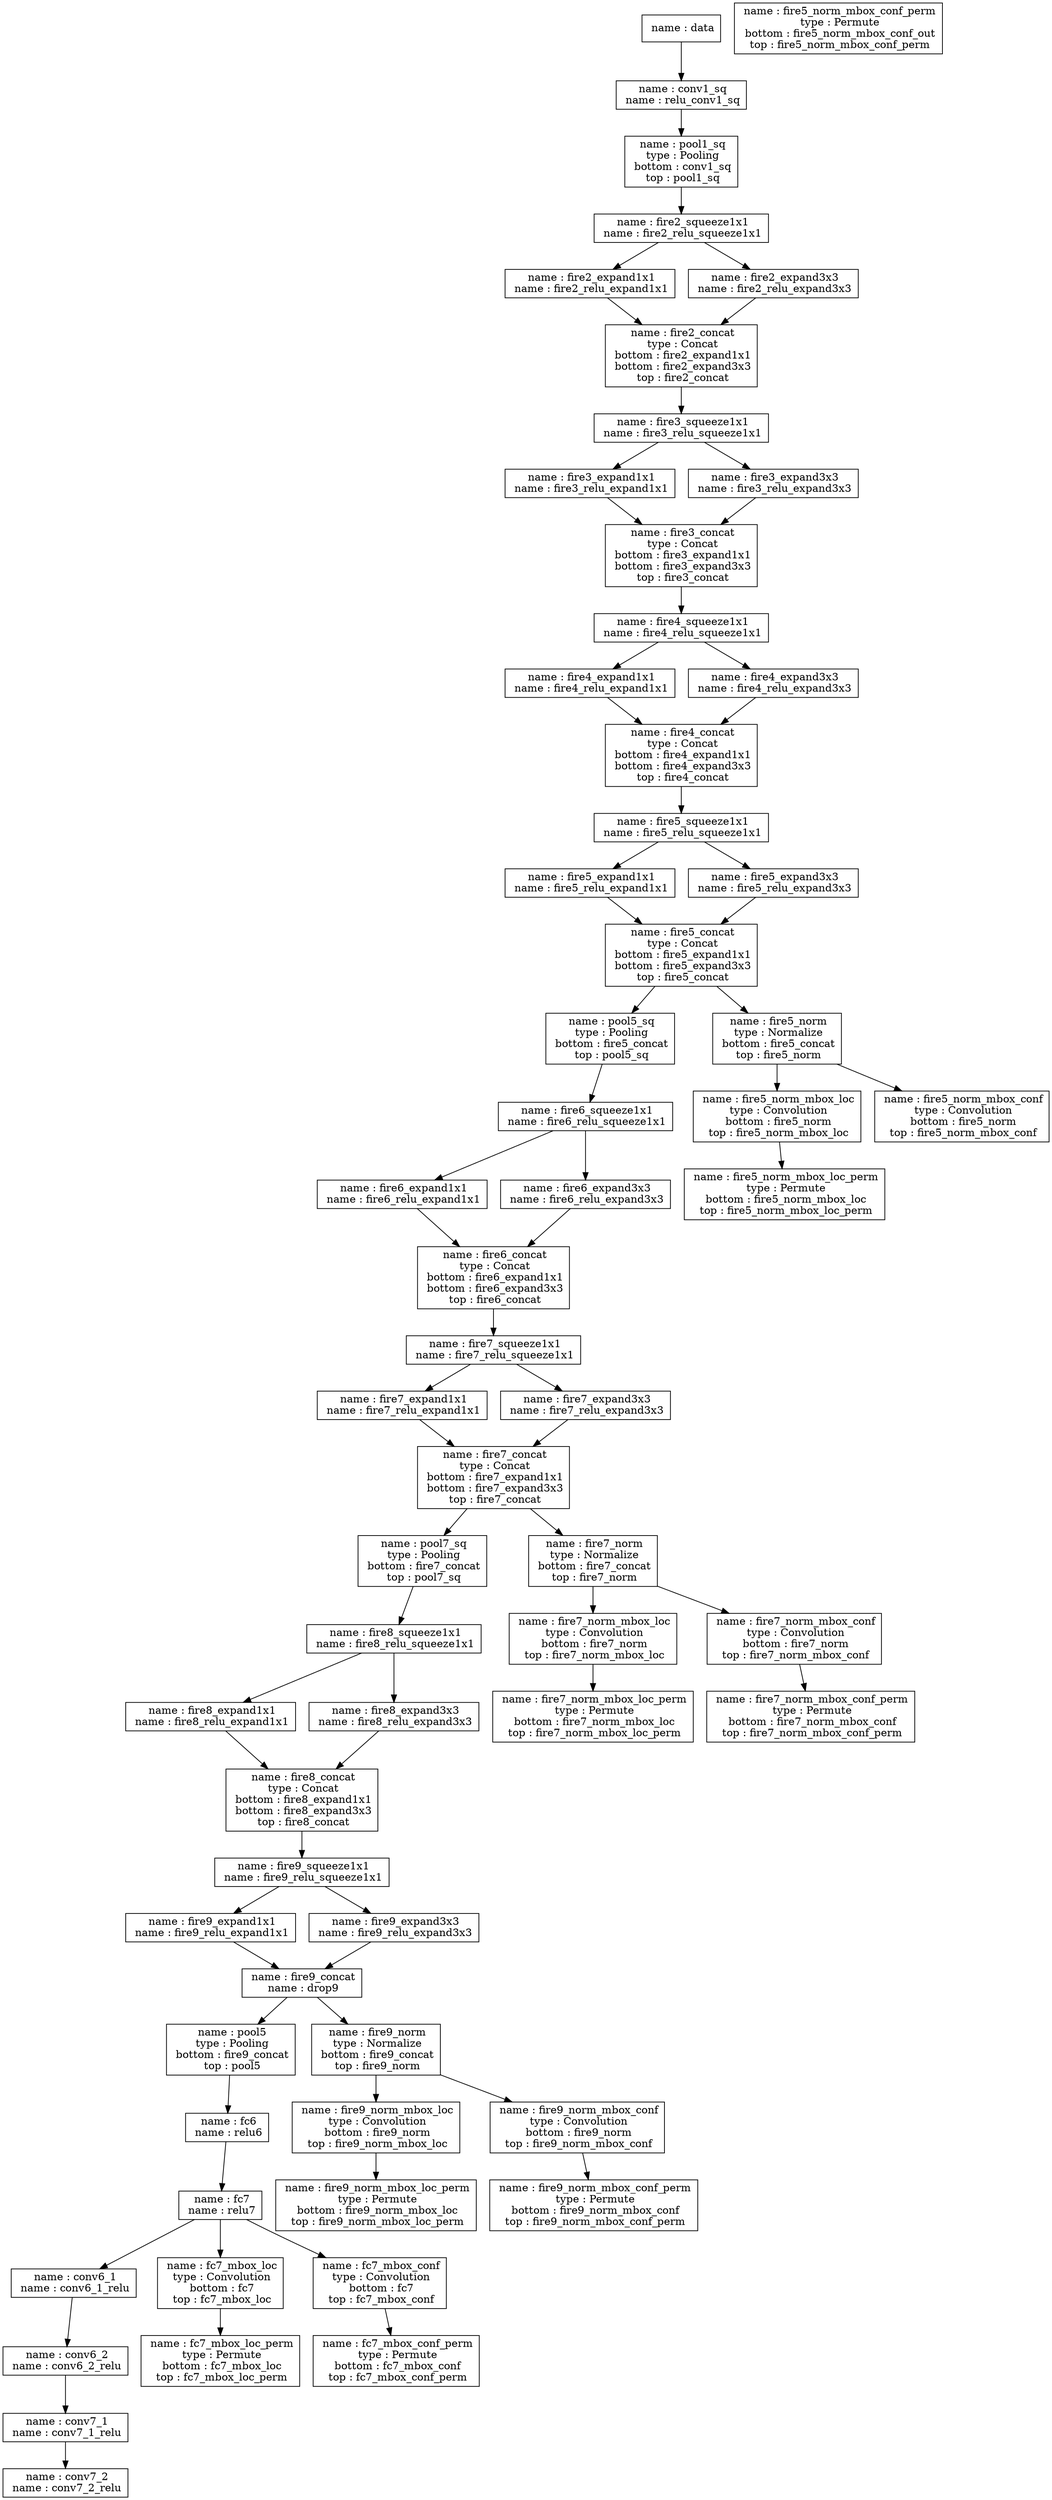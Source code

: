 digraph cnn_tree {
data
[
        shape = box
        label = " name : data"
];
data -> conv1_sq;
conv1_sq
[
        shape = box
        label = " name : conv1_sq\n name : relu_conv1_sq"
];
conv1_sq -> pool1_sq;
pool1_sq
[
        shape = box
        label = " name : pool1_sq\n type : Pooling\n bottom : conv1_sq\n top : pool1_sq"
];
pool1_sq -> fire2_squeeze1x1;
fire2_squeeze1x1
[
        shape = box
        label = " name : fire2_squeeze1x1\n name : fire2_relu_squeeze1x1"
];
fire2_squeeze1x1 -> fire2_expand1x1;
fire2_squeeze1x1 -> fire2_expand3x3;
fire2_expand1x1
[
        shape = box
        label = " name : fire2_expand1x1\n name : fire2_relu_expand1x1"
];
fire2_expand1x1 -> fire2_concat;
fire2_expand3x3
[
        shape = box
        label = " name : fire2_expand3x3\n name : fire2_relu_expand3x3"
];
fire2_expand3x3 -> fire2_concat;
fire2_concat
[
        shape = box
        label = " name : fire2_concat\n type : Concat\n bottom : fire2_expand1x1\n bottom : fire2_expand3x3\n top : fire2_concat"
];
fire2_concat -> fire3_squeeze1x1;
fire3_squeeze1x1
[
        shape = box
        label = " name : fire3_squeeze1x1\n name : fire3_relu_squeeze1x1"
];
fire3_squeeze1x1 -> fire3_expand1x1;
fire3_squeeze1x1 -> fire3_expand3x3;
fire3_expand1x1
[
        shape = box
        label = " name : fire3_expand1x1\n name : fire3_relu_expand1x1"
];
fire3_expand1x1 -> fire3_concat;
fire3_expand3x3
[
        shape = box
        label = " name : fire3_expand3x3\n name : fire3_relu_expand3x3"
];
fire3_expand3x3 -> fire3_concat;
fire3_concat
[
        shape = box
        label = " name : fire3_concat\n type : Concat\n bottom : fire3_expand1x1\n bottom : fire3_expand3x3\n top : fire3_concat"
];
fire3_concat -> fire4_squeeze1x1;
fire4_squeeze1x1
[
        shape = box
        label = " name : fire4_squeeze1x1\n name : fire4_relu_squeeze1x1"
];
fire4_squeeze1x1 -> fire4_expand1x1;
fire4_squeeze1x1 -> fire4_expand3x3;
fire4_expand1x1
[
        shape = box
        label = " name : fire4_expand1x1\n name : fire4_relu_expand1x1"
];
fire4_expand1x1 -> fire4_concat;
fire4_expand3x3
[
        shape = box
        label = " name : fire4_expand3x3\n name : fire4_relu_expand3x3"
];
fire4_expand3x3 -> fire4_concat;
fire4_concat
[
        shape = box
        label = " name : fire4_concat\n type : Concat\n bottom : fire4_expand1x1\n bottom : fire4_expand3x3\n top : fire4_concat"
];
fire4_concat -> fire5_squeeze1x1;
fire5_squeeze1x1
[
        shape = box
        label = " name : fire5_squeeze1x1\n name : fire5_relu_squeeze1x1"
];
fire5_squeeze1x1 -> fire5_expand1x1;
fire5_squeeze1x1 -> fire5_expand3x3;
fire5_expand1x1
[
        shape = box
        label = " name : fire5_expand1x1\n name : fire5_relu_expand1x1"
];
fire5_expand1x1 -> fire5_concat;
fire5_expand3x3
[
        shape = box
        label = " name : fire5_expand3x3\n name : fire5_relu_expand3x3"
];
fire5_expand3x3 -> fire5_concat;
fire5_concat
[
        shape = box
        label = " name : fire5_concat\n type : Concat\n bottom : fire5_expand1x1\n bottom : fire5_expand3x3\n top : fire5_concat"
];
fire5_concat -> pool5_sq;
fire5_concat -> fire5_norm;
pool5_sq
[
        shape = box
        label = " name : pool5_sq\n type : Pooling\n bottom : fire5_concat\n top : pool5_sq"
];
pool5_sq -> fire6_squeeze1x1;
fire6_squeeze1x1
[
        shape = box
        label = " name : fire6_squeeze1x1\n name : fire6_relu_squeeze1x1"
];
fire6_squeeze1x1 -> fire6_expand1x1;
fire6_squeeze1x1 -> fire6_expand3x3;
fire6_expand1x1
[
        shape = box
        label = " name : fire6_expand1x1\n name : fire6_relu_expand1x1"
];
fire6_expand1x1 -> fire6_concat;
fire6_expand3x3
[
        shape = box
        label = " name : fire6_expand3x3\n name : fire6_relu_expand3x3"
];
fire6_expand3x3 -> fire6_concat;
fire6_concat
[
        shape = box
        label = " name : fire6_concat\n type : Concat\n bottom : fire6_expand1x1\n bottom : fire6_expand3x3\n top : fire6_concat"
];
fire6_concat -> fire7_squeeze1x1;
fire7_squeeze1x1
[
        shape = box
        label = " name : fire7_squeeze1x1\n name : fire7_relu_squeeze1x1"
];
fire7_squeeze1x1 -> fire7_expand1x1;
fire7_squeeze1x1 -> fire7_expand3x3;
fire7_expand1x1
[
        shape = box
        label = " name : fire7_expand1x1\n name : fire7_relu_expand1x1"
];
fire7_expand1x1 -> fire7_concat;
fire7_expand3x3
[
        shape = box
        label = " name : fire7_expand3x3\n name : fire7_relu_expand3x3"
];
fire7_expand3x3 -> fire7_concat;
fire7_concat
[
        shape = box
        label = " name : fire7_concat\n type : Concat\n bottom : fire7_expand1x1\n bottom : fire7_expand3x3\n top : fire7_concat"
];
fire7_concat -> pool7_sq;
fire7_concat -> fire7_norm;
pool7_sq
[
        shape = box
        label = " name : pool7_sq\n type : Pooling\n bottom : fire7_concat\n top : pool7_sq"
];
pool7_sq -> fire8_squeeze1x1;
fire8_squeeze1x1
[
        shape = box
        label = " name : fire8_squeeze1x1\n name : fire8_relu_squeeze1x1"
];
fire8_squeeze1x1 -> fire8_expand1x1;
fire8_squeeze1x1 -> fire8_expand3x3;
fire8_expand1x1
[
        shape = box
        label = " name : fire8_expand1x1\n name : fire8_relu_expand1x1"
];
fire8_expand1x1 -> fire8_concat;
fire8_expand3x3
[
        shape = box
        label = " name : fire8_expand3x3\n name : fire8_relu_expand3x3"
];
fire8_expand3x3 -> fire8_concat;
fire8_concat
[
        shape = box
        label = " name : fire8_concat\n type : Concat\n bottom : fire8_expand1x1\n bottom : fire8_expand3x3\n top : fire8_concat"
];
fire8_concat -> fire9_squeeze1x1;
fire9_squeeze1x1
[
        shape = box
        label = " name : fire9_squeeze1x1\n name : fire9_relu_squeeze1x1"
];
fire9_squeeze1x1 -> fire9_expand1x1;
fire9_squeeze1x1 -> fire9_expand3x3;
fire9_expand1x1
[
        shape = box
        label = " name : fire9_expand1x1\n name : fire9_relu_expand1x1"
];
fire9_expand1x1 -> fire9_concat;
fire9_expand3x3
[
        shape = box
        label = " name : fire9_expand3x3\n name : fire9_relu_expand3x3"
];
fire9_expand3x3 -> fire9_concat;
fire9_concat
[
        shape = box
        label = " name : fire9_concat\n name : drop9"
];
fire9_concat -> pool5;
fire9_concat -> fire9_norm;
pool5
[
        shape = box
        label = " name : pool5\n type : Pooling\n bottom : fire9_concat\n top : pool5"
];
pool5 -> fc6;
fc6
[
        shape = box
        label = " name : fc6\n name : relu6"
];
fc6 -> fc7;
fc7
[
        shape = box
        label = " name : fc7\n name : relu7"
];
fc7 -> conv6_1;
fc7 -> fc7_mbox_loc;
fc7 -> fc7_mbox_conf;
conv6_1
[
        shape = box
        label = " name : conv6_1\n name : conv6_1_relu"
];
conv6_1 -> conv6_2;
conv6_2
[
        shape = box
        label = " name : conv6_2\n name : conv6_2_relu"
];
conv6_2 -> conv7_1;
conv7_1
[
        shape = box
        label = " name : conv7_1\n name : conv7_1_relu"
];
conv7_1 -> conv7_2;
conv7_2
[
        shape = box
        label = " name : conv7_2\n name : conv7_2_relu"
];
fire5_norm
[
        shape = box
        label = " name : fire5_norm\n type : Normalize\n bottom : fire5_concat\n top : fire5_norm"
];
fire5_norm -> fire5_norm_mbox_loc;
fire5_norm -> fire5_norm_mbox_conf;
fire5_norm_mbox_loc
[
        shape = box
        label = " name : fire5_norm_mbox_loc\n type : Convolution\n bottom : fire5_norm\n top : fire5_norm_mbox_loc"
];
fire5_norm_mbox_loc -> fire5_norm_mbox_loc_perm;
fire5_norm_mbox_loc_perm
[
        shape = box
        label = " name : fire5_norm_mbox_loc_perm\n type : Permute\n bottom : fire5_norm_mbox_loc\n top : fire5_norm_mbox_loc_perm"
];
fire5_norm_mbox_conf
[
        shape = box
        label = " name : fire5_norm_mbox_conf\n type : Convolution\n bottom : fire5_norm\n top : fire5_norm_mbox_conf"
];
fire5_norm_mbox_conf_perm
[
        shape = box
        label = " name : fire5_norm_mbox_conf_perm\n type : Permute\n bottom : fire5_norm_mbox_conf_out\n top : fire5_norm_mbox_conf_perm"
];
fire7_norm
[
        shape = box
        label = " name : fire7_norm\n type : Normalize\n bottom : fire7_concat\n top : fire7_norm"
];
fire7_norm -> fire7_norm_mbox_loc;
fire7_norm -> fire7_norm_mbox_conf;
fire7_norm_mbox_loc
[
        shape = box
        label = " name : fire7_norm_mbox_loc\n type : Convolution\n bottom : fire7_norm\n top : fire7_norm_mbox_loc"
];
fire7_norm_mbox_loc -> fire7_norm_mbox_loc_perm;
fire7_norm_mbox_loc_perm
[
        shape = box
        label = " name : fire7_norm_mbox_loc_perm\n type : Permute\n bottom : fire7_norm_mbox_loc\n top : fire7_norm_mbox_loc_perm"
];
fire7_norm_mbox_conf
[
        shape = box
        label = " name : fire7_norm_mbox_conf\n type : Convolution\n bottom : fire7_norm\n top : fire7_norm_mbox_conf"
];
fire7_norm_mbox_conf -> fire7_norm_mbox_conf_perm;
fire7_norm_mbox_conf_perm
[
        shape = box
        label = " name : fire7_norm_mbox_conf_perm\n type : Permute\n bottom : fire7_norm_mbox_conf\n top : fire7_norm_mbox_conf_perm"
];
fire9_norm
[
        shape = box
        label = " name : fire9_norm\n type : Normalize\n bottom : fire9_concat\n top : fire9_norm"
];
fire9_norm -> fire9_norm_mbox_loc;
fire9_norm -> fire9_norm_mbox_conf;
fire9_norm_mbox_loc
[
        shape = box
        label = " name : fire9_norm_mbox_loc\n type : Convolution\n bottom : fire9_norm\n top : fire9_norm_mbox_loc"
];
fire9_norm_mbox_loc -> fire9_norm_mbox_loc_perm;
fire9_norm_mbox_loc_perm
[
        shape = box
        label = " name : fire9_norm_mbox_loc_perm\n type : Permute\n bottom : fire9_norm_mbox_loc\n top : fire9_norm_mbox_loc_perm"
];
fire9_norm_mbox_conf
[
        shape = box
        label = " name : fire9_norm_mbox_conf\n type : Convolution\n bottom : fire9_norm\n top : fire9_norm_mbox_conf"
];
fire9_norm_mbox_conf -> fire9_norm_mbox_conf_perm;
fire9_norm_mbox_conf_perm
[
        shape = box
        label = " name : fire9_norm_mbox_conf_perm\n type : Permute\n bottom : fire9_norm_mbox_conf\n top : fire9_norm_mbox_conf_perm"
];
fc7_mbox_loc
[
        shape = box
        label = " name : fc7_mbox_loc\n type : Convolution\n bottom : fc7\n top : fc7_mbox_loc"
];
fc7_mbox_loc -> fc7_mbox_loc_perm;
fc7_mbox_loc_perm
[
        shape = box
        label = " name : fc7_mbox_loc_perm\n type : Permute\n bottom : fc7_mbox_loc\n top : fc7_mbox_loc_perm"
];
fc7_mbox_conf
[
        shape = box
        label = " name : fc7_mbox_conf\n type : Convolution\n bottom : fc7\n top : fc7_mbox_conf"
];
fc7_mbox_conf -> fc7_mbox_conf_perm;
fc7_mbox_conf_perm
[
        shape = box
        label = " name : fc7_mbox_conf_perm\n type : Permute\n bottom : fc7_mbox_conf\n top : fc7_mbox_conf_perm"
];
}
